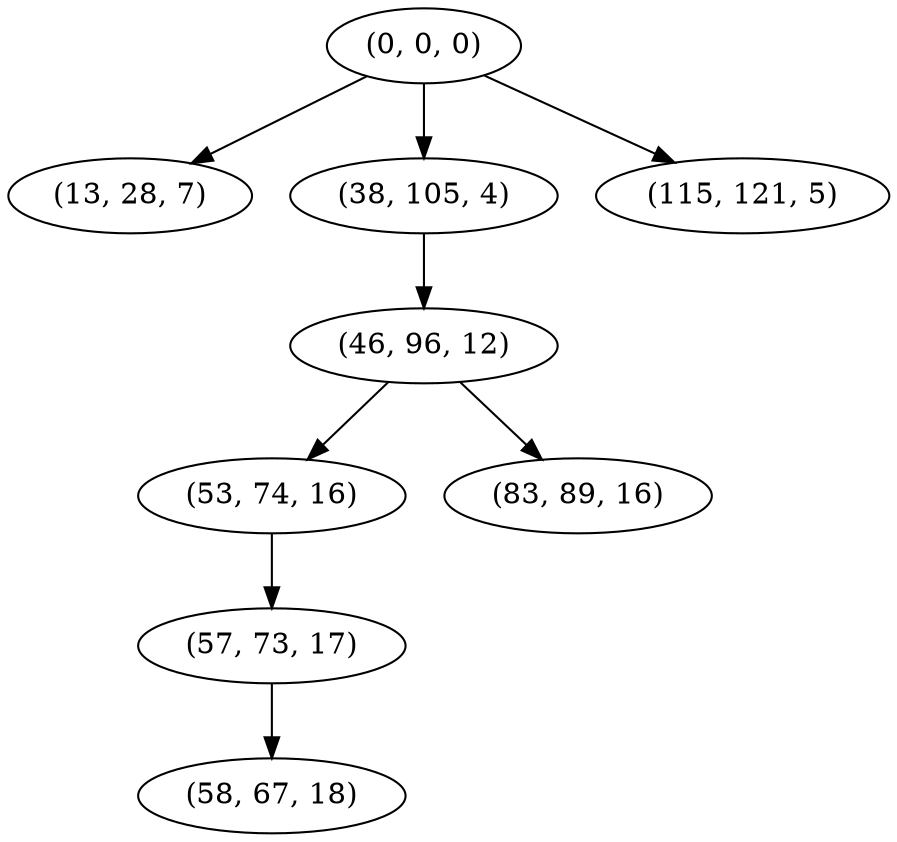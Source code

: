 digraph tree {
    "(0, 0, 0)";
    "(13, 28, 7)";
    "(38, 105, 4)";
    "(46, 96, 12)";
    "(53, 74, 16)";
    "(57, 73, 17)";
    "(58, 67, 18)";
    "(83, 89, 16)";
    "(115, 121, 5)";
    "(0, 0, 0)" -> "(13, 28, 7)";
    "(0, 0, 0)" -> "(38, 105, 4)";
    "(0, 0, 0)" -> "(115, 121, 5)";
    "(38, 105, 4)" -> "(46, 96, 12)";
    "(46, 96, 12)" -> "(53, 74, 16)";
    "(46, 96, 12)" -> "(83, 89, 16)";
    "(53, 74, 16)" -> "(57, 73, 17)";
    "(57, 73, 17)" -> "(58, 67, 18)";
}
